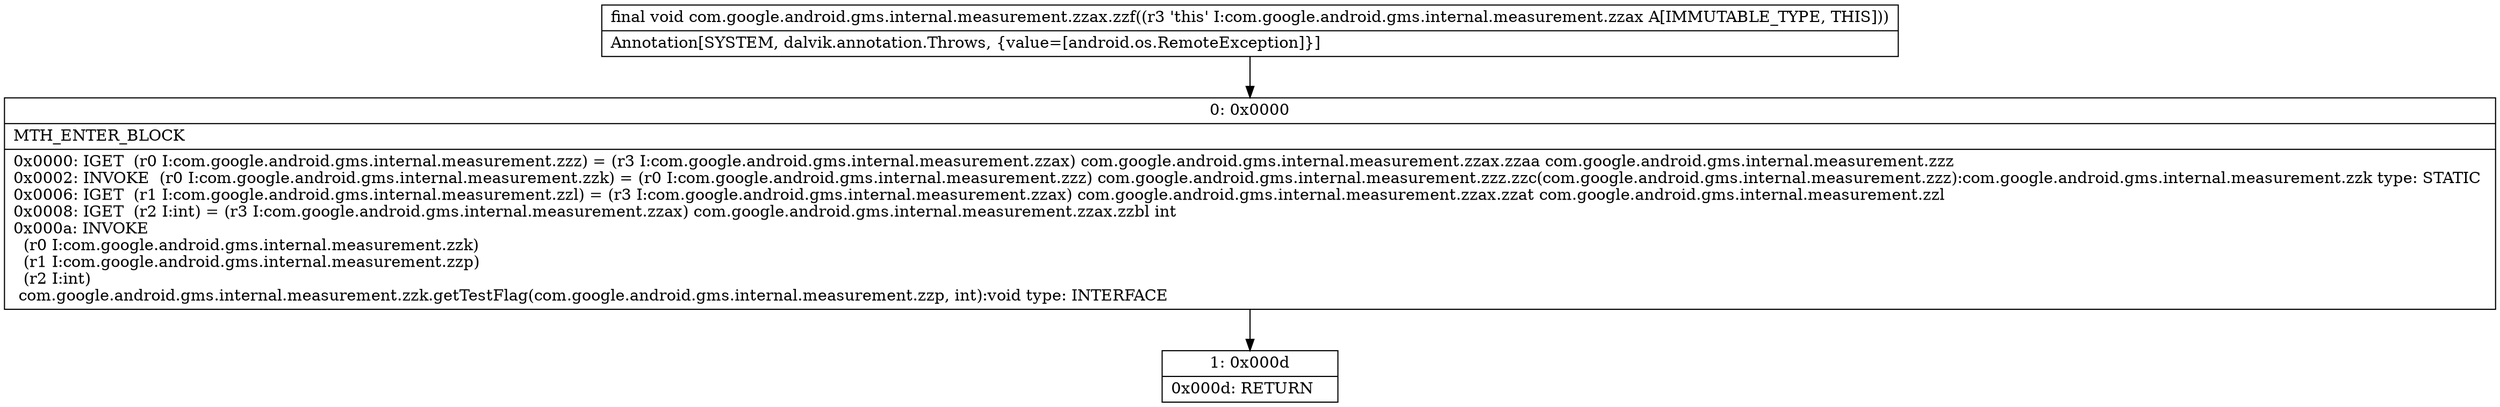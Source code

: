 digraph "CFG forcom.google.android.gms.internal.measurement.zzax.zzf()V" {
Node_0 [shape=record,label="{0\:\ 0x0000|MTH_ENTER_BLOCK\l|0x0000: IGET  (r0 I:com.google.android.gms.internal.measurement.zzz) = (r3 I:com.google.android.gms.internal.measurement.zzax) com.google.android.gms.internal.measurement.zzax.zzaa com.google.android.gms.internal.measurement.zzz \l0x0002: INVOKE  (r0 I:com.google.android.gms.internal.measurement.zzk) = (r0 I:com.google.android.gms.internal.measurement.zzz) com.google.android.gms.internal.measurement.zzz.zzc(com.google.android.gms.internal.measurement.zzz):com.google.android.gms.internal.measurement.zzk type: STATIC \l0x0006: IGET  (r1 I:com.google.android.gms.internal.measurement.zzl) = (r3 I:com.google.android.gms.internal.measurement.zzax) com.google.android.gms.internal.measurement.zzax.zzat com.google.android.gms.internal.measurement.zzl \l0x0008: IGET  (r2 I:int) = (r3 I:com.google.android.gms.internal.measurement.zzax) com.google.android.gms.internal.measurement.zzax.zzbl int \l0x000a: INVOKE  \l  (r0 I:com.google.android.gms.internal.measurement.zzk)\l  (r1 I:com.google.android.gms.internal.measurement.zzp)\l  (r2 I:int)\l com.google.android.gms.internal.measurement.zzk.getTestFlag(com.google.android.gms.internal.measurement.zzp, int):void type: INTERFACE \l}"];
Node_1 [shape=record,label="{1\:\ 0x000d|0x000d: RETURN   \l}"];
MethodNode[shape=record,label="{final void com.google.android.gms.internal.measurement.zzax.zzf((r3 'this' I:com.google.android.gms.internal.measurement.zzax A[IMMUTABLE_TYPE, THIS]))  | Annotation[SYSTEM, dalvik.annotation.Throws, \{value=[android.os.RemoteException]\}]\l}"];
MethodNode -> Node_0;
Node_0 -> Node_1;
}

